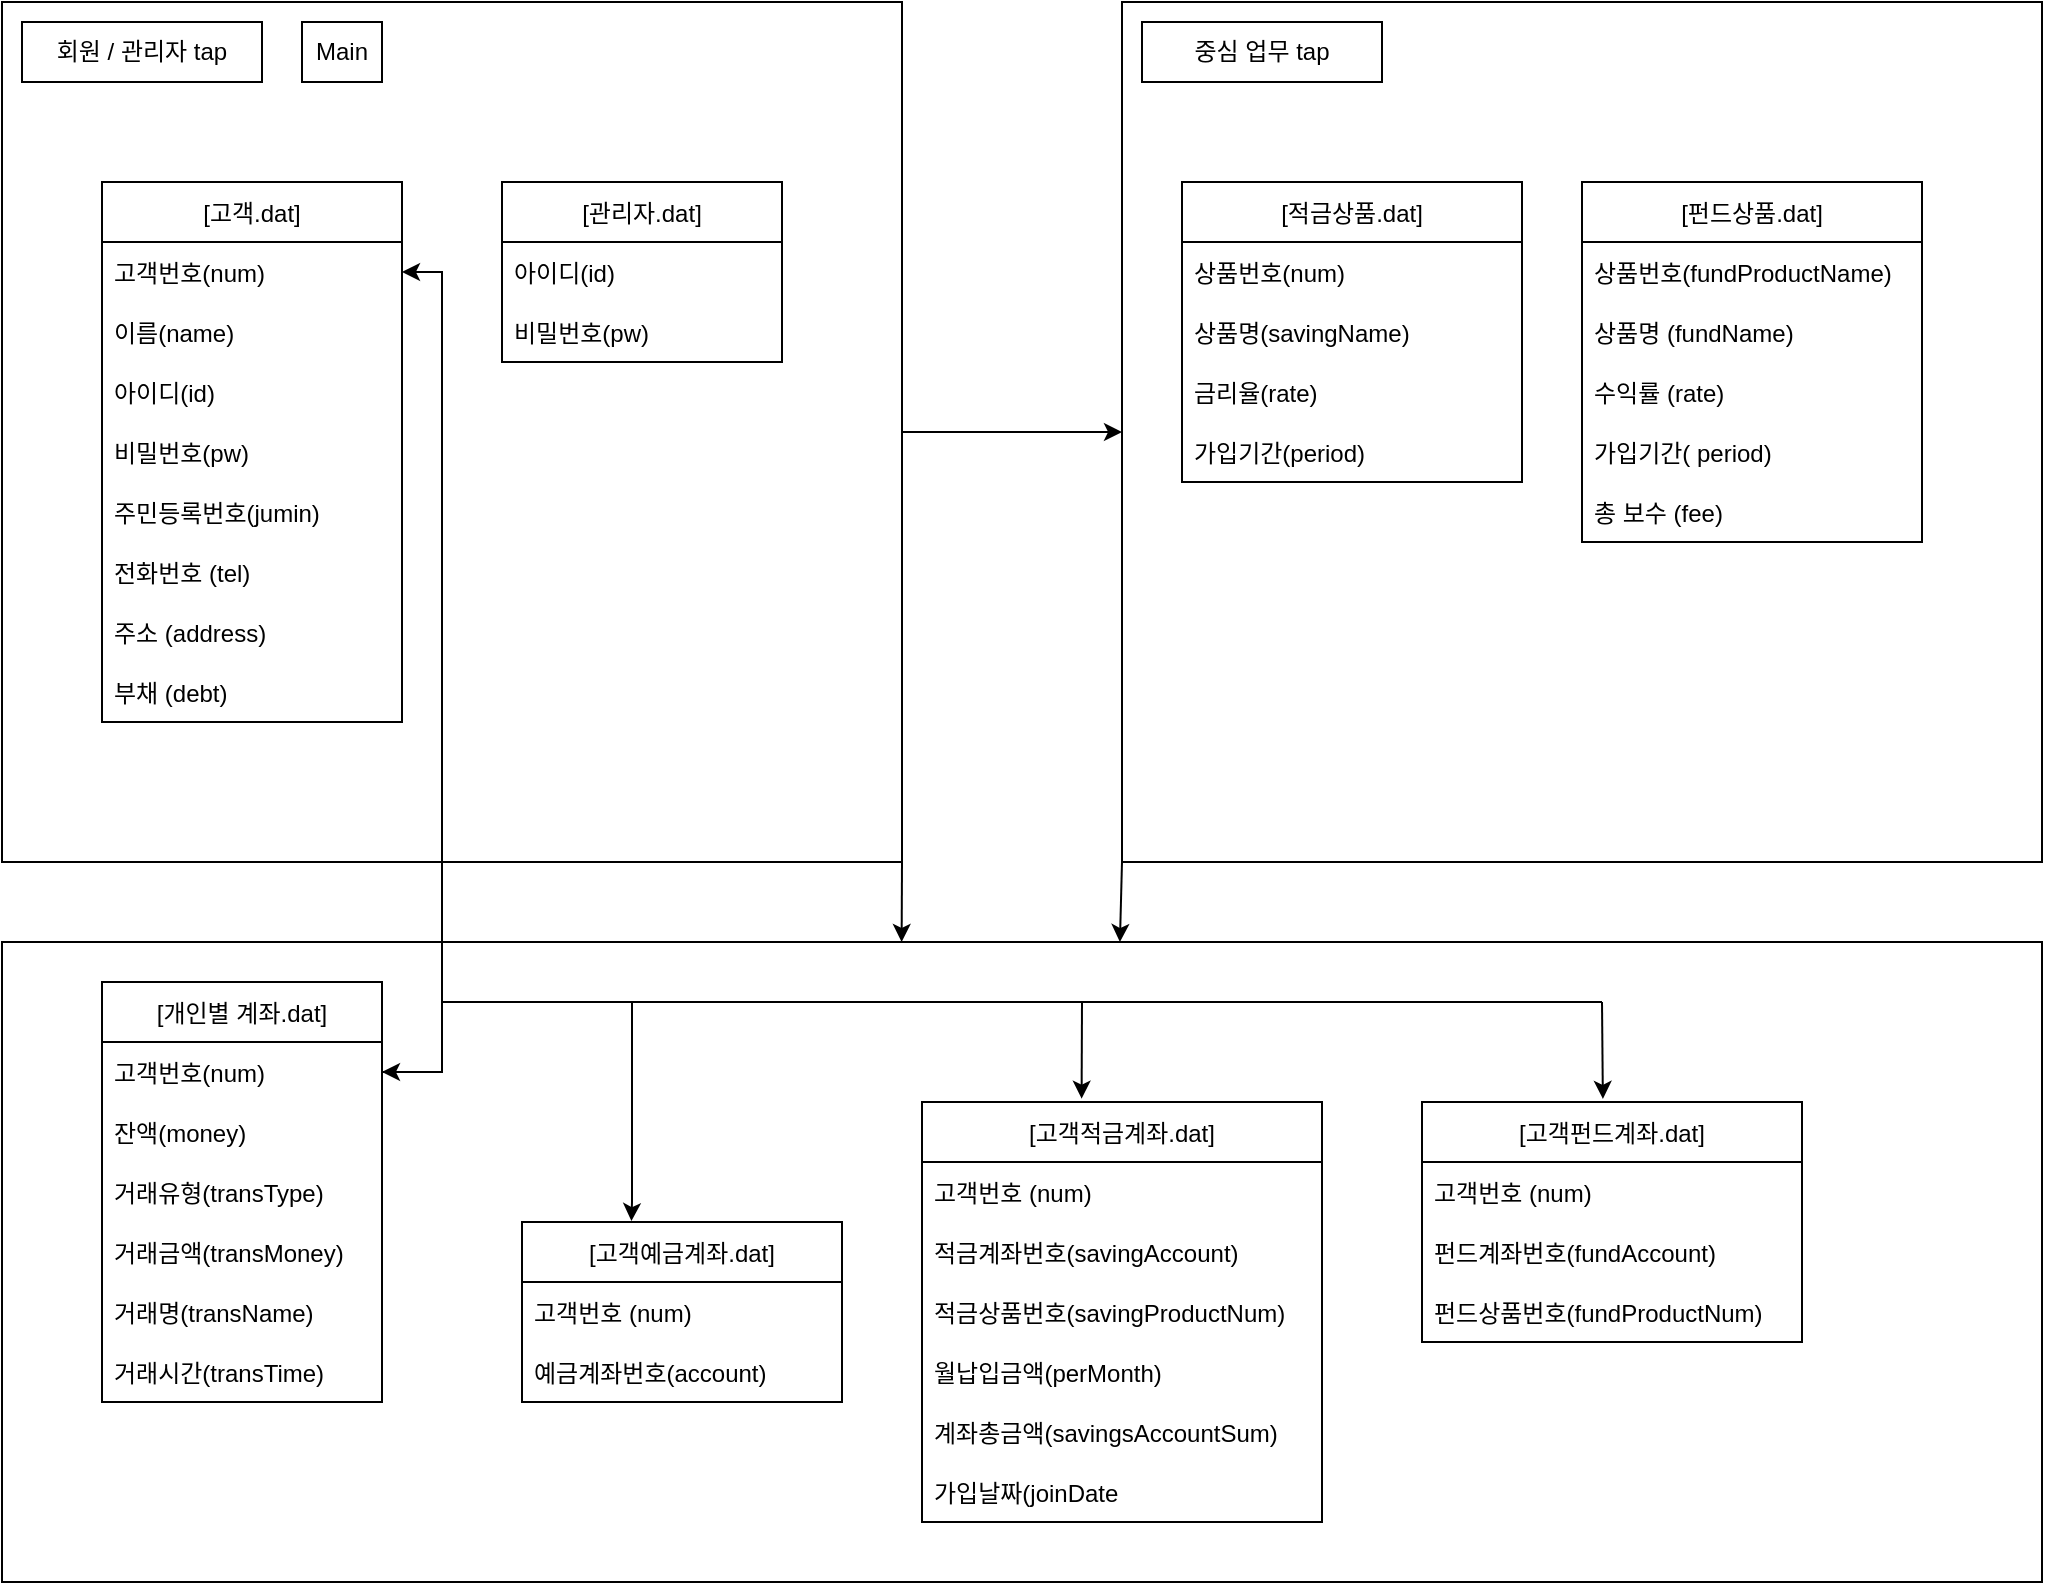 <mxfile version="15.5.9" type="google"><diagram id="c8Rtevm30Wm60MIuRb1-" name="Page-1"><mxGraphModel dx="1123" dy="1607" grid="1" gridSize="10" guides="1" tooltips="1" connect="1" arrows="1" fold="1" page="1" pageScale="1" pageWidth="1600" pageHeight="900" math="0" shadow="0"><root><mxCell id="0"/><mxCell id="1" parent="0"/><mxCell id="PKqNennW9rr0nQ8M2Zh8-2" style="edgeStyle=orthogonalEdgeStyle;rounded=0;orthogonalLoop=1;jettySize=auto;html=1;entryX=0;entryY=0.5;entryDx=0;entryDy=0;" parent="1" source="3FXXUth3fN6K4UcuscYr-1" target="3FXXUth3fN6K4UcuscYr-16" edge="1"><mxGeometry relative="1" as="geometry"/></mxCell><mxCell id="3FXXUth3fN6K4UcuscYr-1" value="" style="rounded=0;whiteSpace=wrap;html=1;" parent="1" vertex="1"><mxGeometry x="110" y="100" width="450" height="430" as="geometry"/></mxCell><mxCell id="3FXXUth3fN6K4UcuscYr-2" value="[고객.dat]" style="swimlane;fontStyle=0;childLayout=stackLayout;horizontal=1;startSize=30;horizontalStack=0;resizeParent=1;resizeParentMax=0;resizeLast=0;collapsible=1;marginBottom=0;" parent="1" vertex="1"><mxGeometry x="160" y="190" width="150" height="270" as="geometry"><mxRectangle x="130" y="120" width="80" height="30" as="alternateBounds"/></mxGeometry></mxCell><mxCell id="2JBThtPWfpSF671pRo0i-16" value="고객번호(num)" style="text;strokeColor=none;fillColor=none;align=left;verticalAlign=middle;spacingLeft=4;spacingRight=4;overflow=hidden;points=[[0,0.5],[1,0.5]];portConstraint=eastwest;rotatable=0;" parent="3FXXUth3fN6K4UcuscYr-2" vertex="1"><mxGeometry y="30" width="150" height="30" as="geometry"/></mxCell><mxCell id="3FXXUth3fN6K4UcuscYr-3" value="이름(name)" style="text;strokeColor=none;fillColor=none;align=left;verticalAlign=middle;spacingLeft=4;spacingRight=4;overflow=hidden;points=[[0,0.5],[1,0.5]];portConstraint=eastwest;rotatable=0;" parent="3FXXUth3fN6K4UcuscYr-2" vertex="1"><mxGeometry y="60" width="150" height="30" as="geometry"/></mxCell><mxCell id="3FXXUth3fN6K4UcuscYr-4" value="아이디(id)" style="text;strokeColor=none;fillColor=none;align=left;verticalAlign=middle;spacingLeft=4;spacingRight=4;overflow=hidden;points=[[0,0.5],[1,0.5]];portConstraint=eastwest;rotatable=0;" parent="3FXXUth3fN6K4UcuscYr-2" vertex="1"><mxGeometry y="90" width="150" height="30" as="geometry"/></mxCell><mxCell id="3FXXUth3fN6K4UcuscYr-5" value="비밀번호(pw)" style="text;strokeColor=none;fillColor=none;align=left;verticalAlign=middle;spacingLeft=4;spacingRight=4;overflow=hidden;points=[[0,0.5],[1,0.5]];portConstraint=eastwest;rotatable=0;" parent="3FXXUth3fN6K4UcuscYr-2" vertex="1"><mxGeometry y="120" width="150" height="30" as="geometry"/></mxCell><mxCell id="3FXXUth3fN6K4UcuscYr-7" value="주민등록번호(jumin)" style="text;strokeColor=none;fillColor=none;align=left;verticalAlign=middle;spacingLeft=4;spacingRight=4;overflow=hidden;points=[[0,0.5],[1,0.5]];portConstraint=eastwest;rotatable=0;" parent="3FXXUth3fN6K4UcuscYr-2" vertex="1"><mxGeometry y="150" width="150" height="30" as="geometry"/></mxCell><mxCell id="3FXXUth3fN6K4UcuscYr-8" value="전화번호 (tel)" style="text;strokeColor=none;fillColor=none;align=left;verticalAlign=middle;spacingLeft=4;spacingRight=4;overflow=hidden;points=[[0,0.5],[1,0.5]];portConstraint=eastwest;rotatable=0;" parent="3FXXUth3fN6K4UcuscYr-2" vertex="1"><mxGeometry y="180" width="150" height="30" as="geometry"/></mxCell><mxCell id="3FXXUth3fN6K4UcuscYr-9" value="주소 (address)" style="text;strokeColor=none;fillColor=none;align=left;verticalAlign=middle;spacingLeft=4;spacingRight=4;overflow=hidden;points=[[0,0.5],[1,0.5]];portConstraint=eastwest;rotatable=0;" parent="3FXXUth3fN6K4UcuscYr-2" vertex="1"><mxGeometry y="210" width="150" height="30" as="geometry"/></mxCell><mxCell id="3FXXUth3fN6K4UcuscYr-10" value="부채 (debt)" style="text;strokeColor=none;fillColor=none;align=left;verticalAlign=middle;spacingLeft=4;spacingRight=4;overflow=hidden;points=[[0,0.5],[1,0.5]];portConstraint=eastwest;rotatable=0;" parent="3FXXUth3fN6K4UcuscYr-2" vertex="1"><mxGeometry y="240" width="150" height="30" as="geometry"/></mxCell><mxCell id="3FXXUth3fN6K4UcuscYr-11" value="회원 / 관리자 tap" style="rounded=0;whiteSpace=wrap;html=1;" parent="1" vertex="1"><mxGeometry x="120" y="110" width="120" height="30" as="geometry"/></mxCell><mxCell id="3FXXUth3fN6K4UcuscYr-12" value="[관리자.dat]" style="swimlane;fontStyle=0;childLayout=stackLayout;horizontal=1;startSize=30;horizontalStack=0;resizeParent=1;resizeParentMax=0;resizeLast=0;collapsible=1;marginBottom=0;" parent="1" vertex="1"><mxGeometry x="360" y="190" width="140" height="90" as="geometry"/></mxCell><mxCell id="3FXXUth3fN6K4UcuscYr-14" value="아이디(id)" style="text;strokeColor=none;fillColor=none;align=left;verticalAlign=middle;spacingLeft=4;spacingRight=4;overflow=hidden;points=[[0,0.5],[1,0.5]];portConstraint=eastwest;rotatable=0;" parent="3FXXUth3fN6K4UcuscYr-12" vertex="1"><mxGeometry y="30" width="140" height="30" as="geometry"/></mxCell><mxCell id="3FXXUth3fN6K4UcuscYr-15" value="비밀번호(pw)" style="text;strokeColor=none;fillColor=none;align=left;verticalAlign=middle;spacingLeft=4;spacingRight=4;overflow=hidden;points=[[0,0.5],[1,0.5]];portConstraint=eastwest;rotatable=0;" parent="3FXXUth3fN6K4UcuscYr-12" vertex="1"><mxGeometry y="60" width="140" height="30" as="geometry"/></mxCell><mxCell id="2JBThtPWfpSF671pRo0i-15" value="" style="edgeStyle=none;rounded=0;orthogonalLoop=1;jettySize=auto;html=1;exitX=0;exitY=1;exitDx=0;exitDy=0;entryX=0.548;entryY=0;entryDx=0;entryDy=0;entryPerimeter=0;" parent="1" source="3FXXUth3fN6K4UcuscYr-16" target="3FXXUth3fN6K4UcuscYr-27" edge="1"><mxGeometry relative="1" as="geometry"/></mxCell><mxCell id="3FXXUth3fN6K4UcuscYr-16" value="" style="rounded=0;whiteSpace=wrap;html=1;" parent="1" vertex="1"><mxGeometry x="670" y="100" width="460" height="430" as="geometry"/></mxCell><mxCell id="3FXXUth3fN6K4UcuscYr-17" value="[적금상품.dat]" style="swimlane;fontStyle=0;childLayout=stackLayout;horizontal=1;startSize=30;horizontalStack=0;resizeParent=1;resizeParentMax=0;resizeLast=0;collapsible=1;marginBottom=0;" parent="1" vertex="1"><mxGeometry x="700" y="190" width="170" height="150" as="geometry"/></mxCell><mxCell id="5YI1JZlAYASLdTXjgeff-20" value="상품번호(num)" style="text;strokeColor=none;fillColor=none;align=left;verticalAlign=middle;spacingLeft=4;spacingRight=4;overflow=hidden;points=[[0,0.5],[1,0.5]];portConstraint=eastwest;rotatable=0;" parent="3FXXUth3fN6K4UcuscYr-17" vertex="1"><mxGeometry y="30" width="170" height="30" as="geometry"/></mxCell><mxCell id="3FXXUth3fN6K4UcuscYr-18" value="상품명(savingName)" style="text;strokeColor=none;fillColor=none;align=left;verticalAlign=middle;spacingLeft=4;spacingRight=4;overflow=hidden;points=[[0,0.5],[1,0.5]];portConstraint=eastwest;rotatable=0;" parent="3FXXUth3fN6K4UcuscYr-17" vertex="1"><mxGeometry y="60" width="170" height="30" as="geometry"/></mxCell><mxCell id="3FXXUth3fN6K4UcuscYr-19" value="금리율(rate)" style="text;strokeColor=none;fillColor=none;align=left;verticalAlign=middle;spacingLeft=4;spacingRight=4;overflow=hidden;points=[[0,0.5],[1,0.5]];portConstraint=eastwest;rotatable=0;" parent="3FXXUth3fN6K4UcuscYr-17" vertex="1"><mxGeometry y="90" width="170" height="30" as="geometry"/></mxCell><mxCell id="3FXXUth3fN6K4UcuscYr-20" value="가입기간(period)" style="text;strokeColor=none;fillColor=none;align=left;verticalAlign=middle;spacingLeft=4;spacingRight=4;overflow=hidden;points=[[0,0.5],[1,0.5]];portConstraint=eastwest;rotatable=0;" parent="3FXXUth3fN6K4UcuscYr-17" vertex="1"><mxGeometry y="120" width="170" height="30" as="geometry"/></mxCell><mxCell id="3FXXUth3fN6K4UcuscYr-21" value="중심 업무 tap" style="rounded=0;whiteSpace=wrap;html=1;" parent="1" vertex="1"><mxGeometry x="680" y="110" width="120" height="30" as="geometry"/></mxCell><mxCell id="3FXXUth3fN6K4UcuscYr-22" value="[펀드상품.dat]" style="swimlane;fontStyle=0;childLayout=stackLayout;horizontal=1;startSize=30;horizontalStack=0;resizeParent=1;resizeParentMax=0;resizeLast=0;collapsible=1;marginBottom=0;" parent="1" vertex="1"><mxGeometry x="900" y="190" width="170" height="180" as="geometry"/></mxCell><mxCell id="5YI1JZlAYASLdTXjgeff-21" value="상품번호(fundProductName)" style="text;strokeColor=none;fillColor=none;align=left;verticalAlign=middle;spacingLeft=4;spacingRight=4;overflow=hidden;points=[[0,0.5],[1,0.5]];portConstraint=eastwest;rotatable=0;" parent="3FXXUth3fN6K4UcuscYr-22" vertex="1"><mxGeometry y="30" width="170" height="30" as="geometry"/></mxCell><mxCell id="3FXXUth3fN6K4UcuscYr-23" value="상품명 (fundName)" style="text;strokeColor=none;fillColor=none;align=left;verticalAlign=middle;spacingLeft=4;spacingRight=4;overflow=hidden;points=[[0,0.5],[1,0.5]];portConstraint=eastwest;rotatable=0;" parent="3FXXUth3fN6K4UcuscYr-22" vertex="1"><mxGeometry y="60" width="170" height="30" as="geometry"/></mxCell><mxCell id="3FXXUth3fN6K4UcuscYr-24" value="수익률 (rate)" style="text;strokeColor=none;fillColor=none;align=left;verticalAlign=middle;spacingLeft=4;spacingRight=4;overflow=hidden;points=[[0,0.5],[1,0.5]];portConstraint=eastwest;rotatable=0;" parent="3FXXUth3fN6K4UcuscYr-22" vertex="1"><mxGeometry y="90" width="170" height="30" as="geometry"/></mxCell><mxCell id="3FXXUth3fN6K4UcuscYr-25" value="가입기간( period)" style="text;strokeColor=none;fillColor=none;align=left;verticalAlign=middle;spacingLeft=4;spacingRight=4;overflow=hidden;points=[[0,0.5],[1,0.5]];portConstraint=eastwest;rotatable=0;" parent="3FXXUth3fN6K4UcuscYr-22" vertex="1"><mxGeometry y="120" width="170" height="30" as="geometry"/></mxCell><mxCell id="3FXXUth3fN6K4UcuscYr-26" value="총 보수 (fee)" style="text;strokeColor=none;fillColor=none;align=left;verticalAlign=middle;spacingLeft=4;spacingRight=4;overflow=hidden;points=[[0,0.5],[1,0.5]];portConstraint=eastwest;rotatable=0;" parent="3FXXUth3fN6K4UcuscYr-22" vertex="1"><mxGeometry y="150" width="170" height="30" as="geometry"/></mxCell><mxCell id="3FXXUth3fN6K4UcuscYr-27" value="" style="rounded=0;whiteSpace=wrap;html=1;" parent="1" vertex="1"><mxGeometry x="110" y="570" width="1020" height="320" as="geometry"/></mxCell><mxCell id="3FXXUth3fN6K4UcuscYr-28" value="[개인별 계좌.dat]" style="swimlane;fontStyle=0;childLayout=stackLayout;horizontal=1;startSize=30;horizontalStack=0;resizeParent=1;resizeParentMax=0;resizeLast=0;collapsible=1;marginBottom=0;" parent="1" vertex="1"><mxGeometry x="160" y="590" width="140" height="210" as="geometry"/></mxCell><mxCell id="3FXXUth3fN6K4UcuscYr-29" value="고객번호(num)" style="text;strokeColor=none;fillColor=none;align=left;verticalAlign=middle;spacingLeft=4;spacingRight=4;overflow=hidden;points=[[0,0.5],[1,0.5]];portConstraint=eastwest;rotatable=0;" parent="3FXXUth3fN6K4UcuscYr-28" vertex="1"><mxGeometry y="30" width="140" height="30" as="geometry"/></mxCell><mxCell id="3FXXUth3fN6K4UcuscYr-30" value="잔액(money)" style="text;strokeColor=none;fillColor=none;align=left;verticalAlign=middle;spacingLeft=4;spacingRight=4;overflow=hidden;points=[[0,0.5],[1,0.5]];portConstraint=eastwest;rotatable=0;" parent="3FXXUth3fN6K4UcuscYr-28" vertex="1"><mxGeometry y="60" width="140" height="30" as="geometry"/></mxCell><mxCell id="3FXXUth3fN6K4UcuscYr-31" value="거래유형(transType)" style="text;strokeColor=none;fillColor=none;align=left;verticalAlign=middle;spacingLeft=4;spacingRight=4;overflow=hidden;points=[[0,0.5],[1,0.5]];portConstraint=eastwest;rotatable=0;" parent="3FXXUth3fN6K4UcuscYr-28" vertex="1"><mxGeometry y="90" width="140" height="30" as="geometry"/></mxCell><mxCell id="3FXXUth3fN6K4UcuscYr-34" value="거래금액(transMoney)" style="text;strokeColor=none;fillColor=none;align=left;verticalAlign=middle;spacingLeft=4;spacingRight=4;overflow=hidden;points=[[0,0.5],[1,0.5]];portConstraint=eastwest;rotatable=0;" parent="3FXXUth3fN6K4UcuscYr-28" vertex="1"><mxGeometry y="120" width="140" height="30" as="geometry"/></mxCell><mxCell id="3FXXUth3fN6K4UcuscYr-33" value="거래명(transName)" style="text;strokeColor=none;fillColor=none;align=left;verticalAlign=middle;spacingLeft=4;spacingRight=4;overflow=hidden;points=[[0,0.5],[1,0.5]];portConstraint=eastwest;rotatable=0;" parent="3FXXUth3fN6K4UcuscYr-28" vertex="1"><mxGeometry y="150" width="140" height="30" as="geometry"/></mxCell><mxCell id="3FXXUth3fN6K4UcuscYr-32" value="거래시간(transTime)" style="text;strokeColor=none;fillColor=none;align=left;verticalAlign=middle;spacingLeft=4;spacingRight=4;overflow=hidden;points=[[0,0.5],[1,0.5]];portConstraint=eastwest;rotatable=0;" parent="3FXXUth3fN6K4UcuscYr-28" vertex="1"><mxGeometry y="180" width="140" height="30" as="geometry"/></mxCell><mxCell id="PKqNennW9rr0nQ8M2Zh8-19" value="" style="endArrow=classic;html=1;rounded=0;exitX=1;exitY=1;exitDx=0;exitDy=0;entryX=0.441;entryY=0;entryDx=0;entryDy=0;entryPerimeter=0;" parent="1" source="3FXXUth3fN6K4UcuscYr-1" target="3FXXUth3fN6K4UcuscYr-27" edge="1"><mxGeometry width="50" height="50" relative="1" as="geometry"><mxPoint x="350" y="530" as="sourcePoint"/><mxPoint x="400" y="480" as="targetPoint"/></mxGeometry></mxCell><mxCell id="2JBThtPWfpSF671pRo0i-1" value="[고객예금계좌.dat]" style="swimlane;fontStyle=0;childLayout=stackLayout;horizontal=1;startSize=30;horizontalStack=0;resizeParent=1;resizeParentMax=0;resizeLast=0;collapsible=1;marginBottom=0;" parent="1" vertex="1"><mxGeometry x="370" y="710" width="160" height="90" as="geometry"/></mxCell><mxCell id="2JBThtPWfpSF671pRo0i-2" value="고객번호 (num)" style="text;strokeColor=none;fillColor=none;align=left;verticalAlign=middle;spacingLeft=4;spacingRight=4;overflow=hidden;points=[[0,0.5],[1,0.5]];portConstraint=eastwest;rotatable=0;" parent="2JBThtPWfpSF671pRo0i-1" vertex="1"><mxGeometry y="30" width="160" height="30" as="geometry"/></mxCell><mxCell id="2JBThtPWfpSF671pRo0i-3" value="예금계좌번호(account)" style="text;strokeColor=none;fillColor=none;align=left;verticalAlign=middle;spacingLeft=4;spacingRight=4;overflow=hidden;points=[[0,0.5],[1,0.5]];portConstraint=eastwest;rotatable=0;" parent="2JBThtPWfpSF671pRo0i-1" vertex="1"><mxGeometry y="60" width="160" height="30" as="geometry"/></mxCell><mxCell id="2JBThtPWfpSF671pRo0i-4" value="[고객적금계좌.dat]" style="swimlane;fontStyle=0;childLayout=stackLayout;horizontal=1;startSize=30;horizontalStack=0;resizeParent=1;resizeParentMax=0;resizeLast=0;collapsible=1;marginBottom=0;" parent="1" vertex="1"><mxGeometry x="570" y="650" width="200" height="210" as="geometry"/></mxCell><mxCell id="2JBThtPWfpSF671pRo0i-5" value="고객번호 (num)" style="text;strokeColor=none;fillColor=none;align=left;verticalAlign=middle;spacingLeft=4;spacingRight=4;overflow=hidden;points=[[0,0.5],[1,0.5]];portConstraint=eastwest;rotatable=0;" parent="2JBThtPWfpSF671pRo0i-4" vertex="1"><mxGeometry y="30" width="200" height="30" as="geometry"/></mxCell><mxCell id="2JBThtPWfpSF671pRo0i-6" value="적금계좌번호(savingAccount)" style="text;strokeColor=none;fillColor=none;align=left;verticalAlign=middle;spacingLeft=4;spacingRight=4;overflow=hidden;points=[[0,0.5],[1,0.5]];portConstraint=eastwest;rotatable=0;" parent="2JBThtPWfpSF671pRo0i-4" vertex="1"><mxGeometry y="60" width="200" height="30" as="geometry"/></mxCell><mxCell id="2JBThtPWfpSF671pRo0i-13" value="적금상품번호(savingProductNum)" style="text;strokeColor=none;fillColor=none;align=left;verticalAlign=middle;spacingLeft=4;spacingRight=4;overflow=hidden;points=[[0,0.5],[1,0.5]];portConstraint=eastwest;rotatable=0;" parent="2JBThtPWfpSF671pRo0i-4" vertex="1"><mxGeometry y="90" width="200" height="30" as="geometry"/></mxCell><mxCell id="B0dEjlf2mzZocKKiJhQh-2" value="월납입금액(perMonth)" style="text;strokeColor=none;fillColor=none;align=left;verticalAlign=middle;spacingLeft=4;spacingRight=4;overflow=hidden;points=[[0,0.5],[1,0.5]];portConstraint=eastwest;rotatable=0;" vertex="1" parent="2JBThtPWfpSF671pRo0i-4"><mxGeometry y="120" width="200" height="30" as="geometry"/></mxCell><mxCell id="B0dEjlf2mzZocKKiJhQh-1" value="계좌총금액(savingsAccountSum)" style="text;strokeColor=none;fillColor=none;align=left;verticalAlign=middle;spacingLeft=4;spacingRight=4;overflow=hidden;points=[[0,0.5],[1,0.5]];portConstraint=eastwest;rotatable=0;" vertex="1" parent="2JBThtPWfpSF671pRo0i-4"><mxGeometry y="150" width="200" height="30" as="geometry"/></mxCell><mxCell id="B0dEjlf2mzZocKKiJhQh-3" value="가입날짜(joinDate" style="text;strokeColor=none;fillColor=none;align=left;verticalAlign=middle;spacingLeft=4;spacingRight=4;overflow=hidden;points=[[0,0.5],[1,0.5]];portConstraint=eastwest;rotatable=0;" vertex="1" parent="2JBThtPWfpSF671pRo0i-4"><mxGeometry y="180" width="200" height="30" as="geometry"/></mxCell><mxCell id="2JBThtPWfpSF671pRo0i-7" value="[고객펀드계좌.dat]" style="swimlane;fontStyle=0;childLayout=stackLayout;horizontal=1;startSize=30;horizontalStack=0;resizeParent=1;resizeParentMax=0;resizeLast=0;collapsible=1;marginBottom=0;" parent="1" vertex="1"><mxGeometry x="820" y="650" width="190" height="120" as="geometry"/></mxCell><mxCell id="2JBThtPWfpSF671pRo0i-8" value="고객번호 (num)" style="text;strokeColor=none;fillColor=none;align=left;verticalAlign=middle;spacingLeft=4;spacingRight=4;overflow=hidden;points=[[0,0.5],[1,0.5]];portConstraint=eastwest;rotatable=0;" parent="2JBThtPWfpSF671pRo0i-7" vertex="1"><mxGeometry y="30" width="190" height="30" as="geometry"/></mxCell><mxCell id="2JBThtPWfpSF671pRo0i-9" value="펀드계좌번호(fundAccount)" style="text;strokeColor=none;fillColor=none;align=left;verticalAlign=middle;spacingLeft=4;spacingRight=4;overflow=hidden;points=[[0,0.5],[1,0.5]];portConstraint=eastwest;rotatable=0;" parent="2JBThtPWfpSF671pRo0i-7" vertex="1"><mxGeometry y="60" width="190" height="30" as="geometry"/></mxCell><mxCell id="2JBThtPWfpSF671pRo0i-14" value="펀드상품번호(fundProductNum)" style="text;strokeColor=none;fillColor=none;align=left;verticalAlign=middle;spacingLeft=4;spacingRight=4;overflow=hidden;points=[[0,0.5],[1,0.5]];portConstraint=eastwest;rotatable=0;" parent="2JBThtPWfpSF671pRo0i-7" vertex="1"><mxGeometry y="90" width="190" height="30" as="geometry"/></mxCell><mxCell id="OqFaXSYNvyLOfeI8PxMJ-1" value="Main" style="rounded=0;whiteSpace=wrap;html=1;" parent="1" vertex="1"><mxGeometry x="260" y="110" width="40" height="30" as="geometry"/></mxCell><mxCell id="5YI1JZlAYASLdTXjgeff-4" style="edgeStyle=orthogonalEdgeStyle;rounded=0;orthogonalLoop=1;jettySize=auto;html=1;entryX=1;entryY=0.5;entryDx=0;entryDy=0;" parent="1" source="3FXXUth3fN6K4UcuscYr-29" target="2JBThtPWfpSF671pRo0i-16" edge="1"><mxGeometry relative="1" as="geometry"/></mxCell><mxCell id="5YI1JZlAYASLdTXjgeff-8" value="" style="endArrow=classic;html=1;rounded=0;" parent="1" edge="1"><mxGeometry width="50" height="50" relative="1" as="geometry"><mxPoint x="320" y="635" as="sourcePoint"/><mxPoint x="300" y="635" as="targetPoint"/></mxGeometry></mxCell><mxCell id="5YI1JZlAYASLdTXjgeff-10" value="" style="endArrow=none;html=1;rounded=0;" parent="1" edge="1"><mxGeometry width="50" height="50" relative="1" as="geometry"><mxPoint x="330" y="600" as="sourcePoint"/><mxPoint x="910" y="600" as="targetPoint"/></mxGeometry></mxCell><mxCell id="5YI1JZlAYASLdTXjgeff-11" value="" style="endArrow=classic;html=1;rounded=0;entryX=0.342;entryY=-0.005;entryDx=0;entryDy=0;entryPerimeter=0;" parent="1" target="2JBThtPWfpSF671pRo0i-1" edge="1"><mxGeometry width="50" height="50" relative="1" as="geometry"><mxPoint x="425" y="600" as="sourcePoint"/><mxPoint x="475" y="580" as="targetPoint"/><Array as="points"><mxPoint x="425" y="700"/></Array></mxGeometry></mxCell><mxCell id="5YI1JZlAYASLdTXjgeff-12" value="" style="endArrow=classic;html=1;rounded=0;entryX=0.476;entryY=-0.013;entryDx=0;entryDy=0;entryPerimeter=0;" parent="1" target="2JBThtPWfpSF671pRo0i-7" edge="1"><mxGeometry width="50" height="50" relative="1" as="geometry"><mxPoint x="910" y="600" as="sourcePoint"/><mxPoint x="960" y="580" as="targetPoint"/></mxGeometry></mxCell><mxCell id="5YI1JZlAYASLdTXjgeff-13" value="" style="endArrow=classic;html=1;rounded=0;entryX=0.399;entryY=-0.008;entryDx=0;entryDy=0;entryPerimeter=0;" parent="1" target="2JBThtPWfpSF671pRo0i-4" edge="1"><mxGeometry width="50" height="50" relative="1" as="geometry"><mxPoint x="650" y="600" as="sourcePoint"/><mxPoint x="700" y="580" as="targetPoint"/></mxGeometry></mxCell></root></mxGraphModel></diagram></mxfile>
